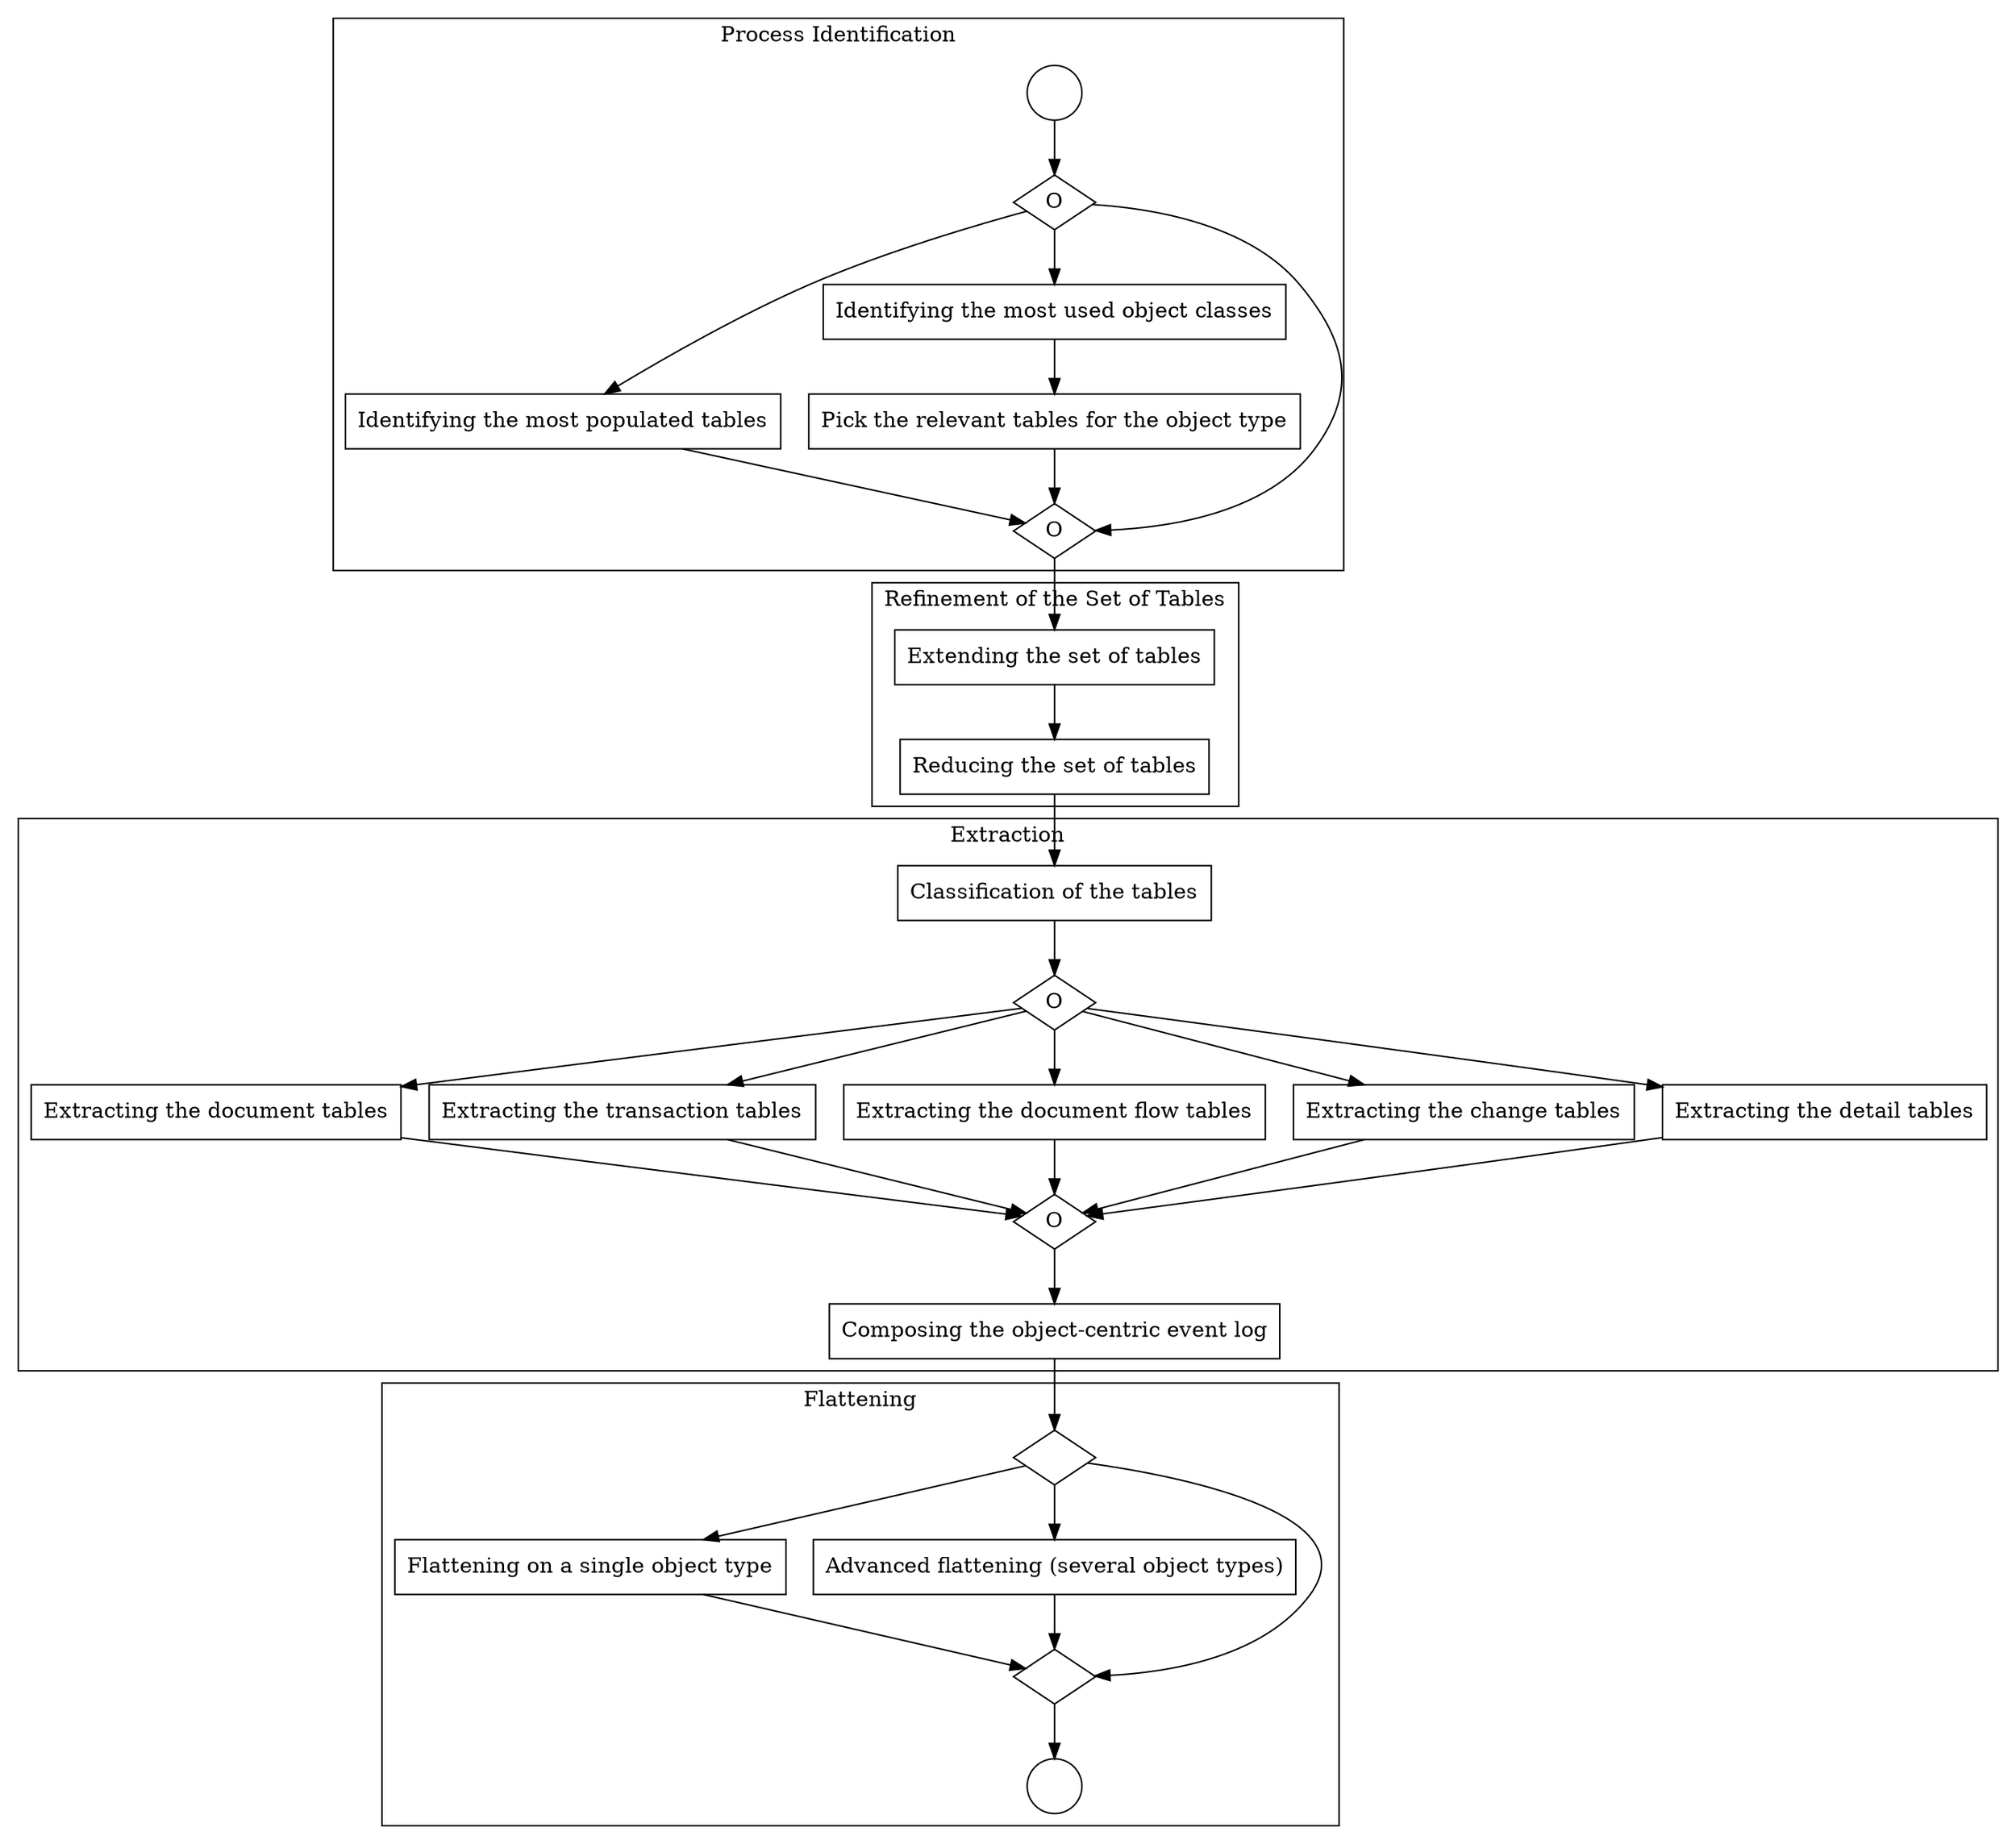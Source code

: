 digraph G {
subgraph cluster0 {
label="Process Identification";
start [shape=circle, label=""];
gw1 [shape=diamond, label="O"];
populatedtable [shape=box, label="Identifying the most populated tables"];
usedobjectclasses [shape=box, label="Identifying the most used object classes"];
relevanttablepertype [shape=box, label="Pick the relevant tables for the object type"];
gw2 [shape=diamond, label="O"];
}
subgraph cluster1 {
label="Refinement of the Set of Tables";
extendingset [shape=box, label="Extending the set of tables"];
reducingset [shape=box, label="Reducing the set of tables"];
}
subgraph cluster2 {
label="Extraction";
tableclassification [shape=box, label="Classification of the tables"];
gw3 [shape=diamond, label="O"];
extractingdoctables [shape=box, label="Extracting the document tables"];
extractingtranstables [shape=box, label="Extracting the transaction tables"];
extractingdocflowtables [shape=box, label="Extracting the document flow tables"];
extractingchangetables [shape=box, label="Extracting the change tables"];
extractingdetailtables [shape=box, label="Extracting the detail tables"];
gw4 [shape=diamond, label="O"];
composingobjcentrlog [shape=box, label="Composing the object-centric event log"];
}
subgraph cluster3 {
label="Flattening";
gw5 [shape=diamond, label=""];
flatteningsingleobjtype [shape=box, label="Flattening on a single object type"];
advancedflattening [shape=box, label="Advanced flattening (several object types)"];
gw6 [shape=diamond, label=""];
end [shape=circle, label=""];
}
start -> gw1;
gw1 -> populatedtable;
gw1 -> usedobjectclasses;
usedobjectclasses -> relevanttablepertype;
populatedtable -> gw2;
relevanttablepertype -> gw2;
gw1 -> gw2;
gw2 -> extendingset;
extendingset -> reducingset;
reducingset -> tableclassification;
tableclassification -> gw3;
gw3 -> extractingdoctables;
gw3 -> extractingtranstables;
gw3 -> extractingdocflowtables;
gw3 -> extractingchangetables;
gw3 -> extractingdetailtables;
extractingdoctables -> gw4;
extractingtranstables -> gw4;
extractingdocflowtables -> gw4;
extractingchangetables -> gw4;
extractingdetailtables -> gw4;
gw4 -> composingobjcentrlog;
composingobjcentrlog -> gw5;
gw5 -> flatteningsingleobjtype;
gw5 -> advancedflattening;
gw5 -> gw6;
flatteningsingleobjtype -> gw6;
advancedflattening -> gw6;
gw6 -> end;
}
